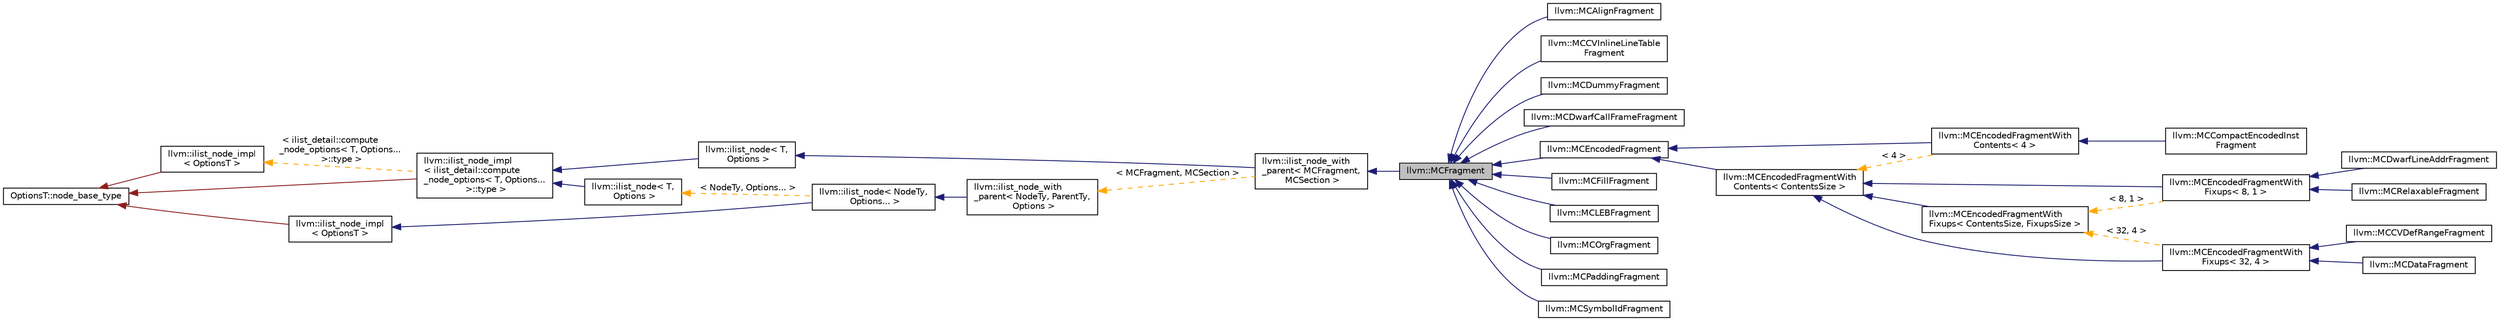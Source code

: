 digraph "llvm::MCFragment"
{
 // LATEX_PDF_SIZE
  bgcolor="transparent";
  edge [fontname="Helvetica",fontsize="10",labelfontname="Helvetica",labelfontsize="10"];
  node [fontname="Helvetica",fontsize="10",shape="box"];
  rankdir="LR";
  Node1 [label="llvm::MCFragment",height=0.2,width=0.4,color="black", fillcolor="grey75", style="filled", fontcolor="black",tooltip=" "];
  Node2 -> Node1 [dir="back",color="midnightblue",fontsize="10",style="solid",fontname="Helvetica"];
  Node2 [label="llvm::ilist_node_with\l_parent\< MCFragment,\l MCSection \>",height=0.2,width=0.4,color="black",URL="$classllvm_1_1ilist__node__with__parent.html",tooltip=" "];
  Node3 -> Node2 [dir="back",color="midnightblue",fontsize="10",style="solid",fontname="Helvetica"];
  Node3 [label="llvm::ilist_node\< T,\l Options \>",height=0.2,width=0.4,color="black",URL="$classllvm_1_1ilist__node.html",tooltip=" "];
  Node4 -> Node3 [dir="back",color="midnightblue",fontsize="10",style="solid",fontname="Helvetica"];
  Node4 [label="llvm::ilist_node_impl\l\< ilist_detail::compute\l_node_options\< T, Options...\l \>::type \>",height=0.2,width=0.4,color="black",URL="$classllvm_1_1ilist__node__impl.html",tooltip=" "];
  Node5 -> Node4 [dir="back",color="firebrick4",fontsize="10",style="solid",fontname="Helvetica"];
  Node5 [label="OptionsT::node_base_type",height=0.2,width=0.4,color="black",tooltip=" "];
  Node6 -> Node4 [dir="back",color="orange",fontsize="10",style="dashed",label=" \< ilist_detail::compute\l_node_options\< T, Options...\l \>::type \>" ,fontname="Helvetica"];
  Node6 [label="llvm::ilist_node_impl\l\< OptionsT \>",height=0.2,width=0.4,color="black",URL="$classllvm_1_1ilist__node__impl.html",tooltip="Implementation for an ilist node."];
  Node5 -> Node6 [dir="back",color="firebrick4",fontsize="10",style="solid",fontname="Helvetica"];
  Node7 -> Node2 [dir="back",color="orange",fontsize="10",style="dashed",label=" \< MCFragment, MCSection \>" ,fontname="Helvetica"];
  Node7 [label="llvm::ilist_node_with\l_parent\< NodeTy, ParentTy,\l Options \>",height=0.2,width=0.4,color="black",URL="$classllvm_1_1ilist__node__with__parent.html",tooltip="An ilist node that can access its parent list."];
  Node8 -> Node7 [dir="back",color="midnightblue",fontsize="10",style="solid",fontname="Helvetica"];
  Node8 [label="llvm::ilist_node\< NodeTy,\l Options... \>",height=0.2,width=0.4,color="black",URL="$classllvm_1_1ilist__node.html",tooltip=" "];
  Node9 -> Node8 [dir="back",color="midnightblue",fontsize="10",style="solid",fontname="Helvetica"];
  Node9 [label="llvm::ilist_node_impl\l\< OptionsT \>",height=0.2,width=0.4,color="black",URL="$classllvm_1_1ilist__node__impl.html",tooltip="Implementation for an ilist node."];
  Node5 -> Node9 [dir="back",color="firebrick4",fontsize="10",style="solid",fontname="Helvetica"];
  Node10 -> Node8 [dir="back",color="orange",fontsize="10",style="dashed",label=" \< NodeTy, Options... \>" ,fontname="Helvetica"];
  Node10 [label="llvm::ilist_node\< T,\l Options \>",height=0.2,width=0.4,color="black",URL="$classllvm_1_1ilist__node.html",tooltip=" "];
  Node4 -> Node10 [dir="back",color="midnightblue",fontsize="10",style="solid",fontname="Helvetica"];
  Node1 -> Node11 [dir="back",color="midnightblue",fontsize="10",style="solid",fontname="Helvetica"];
  Node11 [label="llvm::MCAlignFragment",height=0.2,width=0.4,color="black",URL="$classllvm_1_1MCAlignFragment.html",tooltip=" "];
  Node1 -> Node12 [dir="back",color="midnightblue",fontsize="10",style="solid",fontname="Helvetica"];
  Node12 [label="llvm::MCCVInlineLineTable\lFragment",height=0.2,width=0.4,color="black",URL="$classllvm_1_1MCCVInlineLineTableFragment.html",tooltip="Fragment representing the binary annotations produced by the .cv_inline_linetable directive."];
  Node1 -> Node13 [dir="back",color="midnightblue",fontsize="10",style="solid",fontname="Helvetica"];
  Node13 [label="llvm::MCDummyFragment",height=0.2,width=0.4,color="black",URL="$classllvm_1_1MCDummyFragment.html",tooltip=" "];
  Node1 -> Node14 [dir="back",color="midnightblue",fontsize="10",style="solid",fontname="Helvetica"];
  Node14 [label="llvm::MCDwarfCallFrameFragment",height=0.2,width=0.4,color="black",URL="$classllvm_1_1MCDwarfCallFrameFragment.html",tooltip=" "];
  Node1 -> Node15 [dir="back",color="midnightblue",fontsize="10",style="solid",fontname="Helvetica"];
  Node15 [label="llvm::MCEncodedFragment",height=0.2,width=0.4,color="black",URL="$classllvm_1_1MCEncodedFragment.html",tooltip="Interface implemented by fragments that contain encoded instructions and/or data."];
  Node15 -> Node16 [dir="back",color="midnightblue",fontsize="10",style="solid",fontname="Helvetica"];
  Node16 [label="llvm::MCEncodedFragmentWith\lContents\< 4 \>",height=0.2,width=0.4,color="black",URL="$classllvm_1_1MCEncodedFragmentWithContents.html",tooltip=" "];
  Node16 -> Node17 [dir="back",color="midnightblue",fontsize="10",style="solid",fontname="Helvetica"];
  Node17 [label="llvm::MCCompactEncodedInst\lFragment",height=0.2,width=0.4,color="black",URL="$classllvm_1_1MCCompactEncodedInstFragment.html",tooltip="This is a compact (memory-size-wise) fragment for holding an encoded instruction (non-relaxable) that..."];
  Node15 -> Node18 [dir="back",color="midnightblue",fontsize="10",style="solid",fontname="Helvetica"];
  Node18 [label="llvm::MCEncodedFragmentWith\lContents\< ContentsSize \>",height=0.2,width=0.4,color="black",URL="$classllvm_1_1MCEncodedFragmentWithContents.html",tooltip="Interface implemented by fragments that contain encoded instructions and/or data."];
  Node18 -> Node19 [dir="back",color="midnightblue",fontsize="10",style="solid",fontname="Helvetica"];
  Node19 [label="llvm::MCEncodedFragmentWith\lFixups\< 32, 4 \>",height=0.2,width=0.4,color="black",URL="$classllvm_1_1MCEncodedFragmentWithFixups.html",tooltip=" "];
  Node19 -> Node20 [dir="back",color="midnightblue",fontsize="10",style="solid",fontname="Helvetica"];
  Node20 [label="llvm::MCCVDefRangeFragment",height=0.2,width=0.4,color="black",URL="$classllvm_1_1MCCVDefRangeFragment.html",tooltip="Fragment representing the .cv_def_range directive."];
  Node19 -> Node21 [dir="back",color="midnightblue",fontsize="10",style="solid",fontname="Helvetica"];
  Node21 [label="llvm::MCDataFragment",height=0.2,width=0.4,color="black",URL="$classllvm_1_1MCDataFragment.html",tooltip="Fragment for data and encoded instructions."];
  Node18 -> Node22 [dir="back",color="midnightblue",fontsize="10",style="solid",fontname="Helvetica"];
  Node22 [label="llvm::MCEncodedFragmentWith\lFixups\< 8, 1 \>",height=0.2,width=0.4,color="black",URL="$classllvm_1_1MCEncodedFragmentWithFixups.html",tooltip=" "];
  Node22 -> Node23 [dir="back",color="midnightblue",fontsize="10",style="solid",fontname="Helvetica"];
  Node23 [label="llvm::MCDwarfLineAddrFragment",height=0.2,width=0.4,color="black",URL="$classllvm_1_1MCDwarfLineAddrFragment.html",tooltip=" "];
  Node22 -> Node24 [dir="back",color="midnightblue",fontsize="10",style="solid",fontname="Helvetica"];
  Node24 [label="llvm::MCRelaxableFragment",height=0.2,width=0.4,color="black",URL="$classllvm_1_1MCRelaxableFragment.html",tooltip="A relaxable fragment holds on to its MCInst, since it may need to be relaxed during the assembler lay..."];
  Node18 -> Node25 [dir="back",color="midnightblue",fontsize="10",style="solid",fontname="Helvetica"];
  Node25 [label="llvm::MCEncodedFragmentWith\lFixups\< ContentsSize, FixupsSize \>",height=0.2,width=0.4,color="black",URL="$classllvm_1_1MCEncodedFragmentWithFixups.html",tooltip="Interface implemented by fragments that contain encoded instructions and/or data and also have fixups..."];
  Node25 -> Node19 [dir="back",color="orange",fontsize="10",style="dashed",label=" \< 32, 4 \>" ,fontname="Helvetica"];
  Node25 -> Node22 [dir="back",color="orange",fontsize="10",style="dashed",label=" \< 8, 1 \>" ,fontname="Helvetica"];
  Node18 -> Node16 [dir="back",color="orange",fontsize="10",style="dashed",label=" \< 4 \>" ,fontname="Helvetica"];
  Node1 -> Node26 [dir="back",color="midnightblue",fontsize="10",style="solid",fontname="Helvetica"];
  Node26 [label="llvm::MCFillFragment",height=0.2,width=0.4,color="black",URL="$classllvm_1_1MCFillFragment.html",tooltip=" "];
  Node1 -> Node27 [dir="back",color="midnightblue",fontsize="10",style="solid",fontname="Helvetica"];
  Node27 [label="llvm::MCLEBFragment",height=0.2,width=0.4,color="black",URL="$classllvm_1_1MCLEBFragment.html",tooltip=" "];
  Node1 -> Node28 [dir="back",color="midnightblue",fontsize="10",style="solid",fontname="Helvetica"];
  Node28 [label="llvm::MCOrgFragment",height=0.2,width=0.4,color="black",URL="$classllvm_1_1MCOrgFragment.html",tooltip=" "];
  Node1 -> Node29 [dir="back",color="midnightblue",fontsize="10",style="solid",fontname="Helvetica"];
  Node29 [label="llvm::MCPaddingFragment",height=0.2,width=0.4,color="black",URL="$classllvm_1_1MCPaddingFragment.html",tooltip="Fragment for adding required padding."];
  Node1 -> Node30 [dir="back",color="midnightblue",fontsize="10",style="solid",fontname="Helvetica"];
  Node30 [label="llvm::MCSymbolIdFragment",height=0.2,width=0.4,color="black",URL="$classllvm_1_1MCSymbolIdFragment.html",tooltip="Represents a symbol table index fragment."];
}
